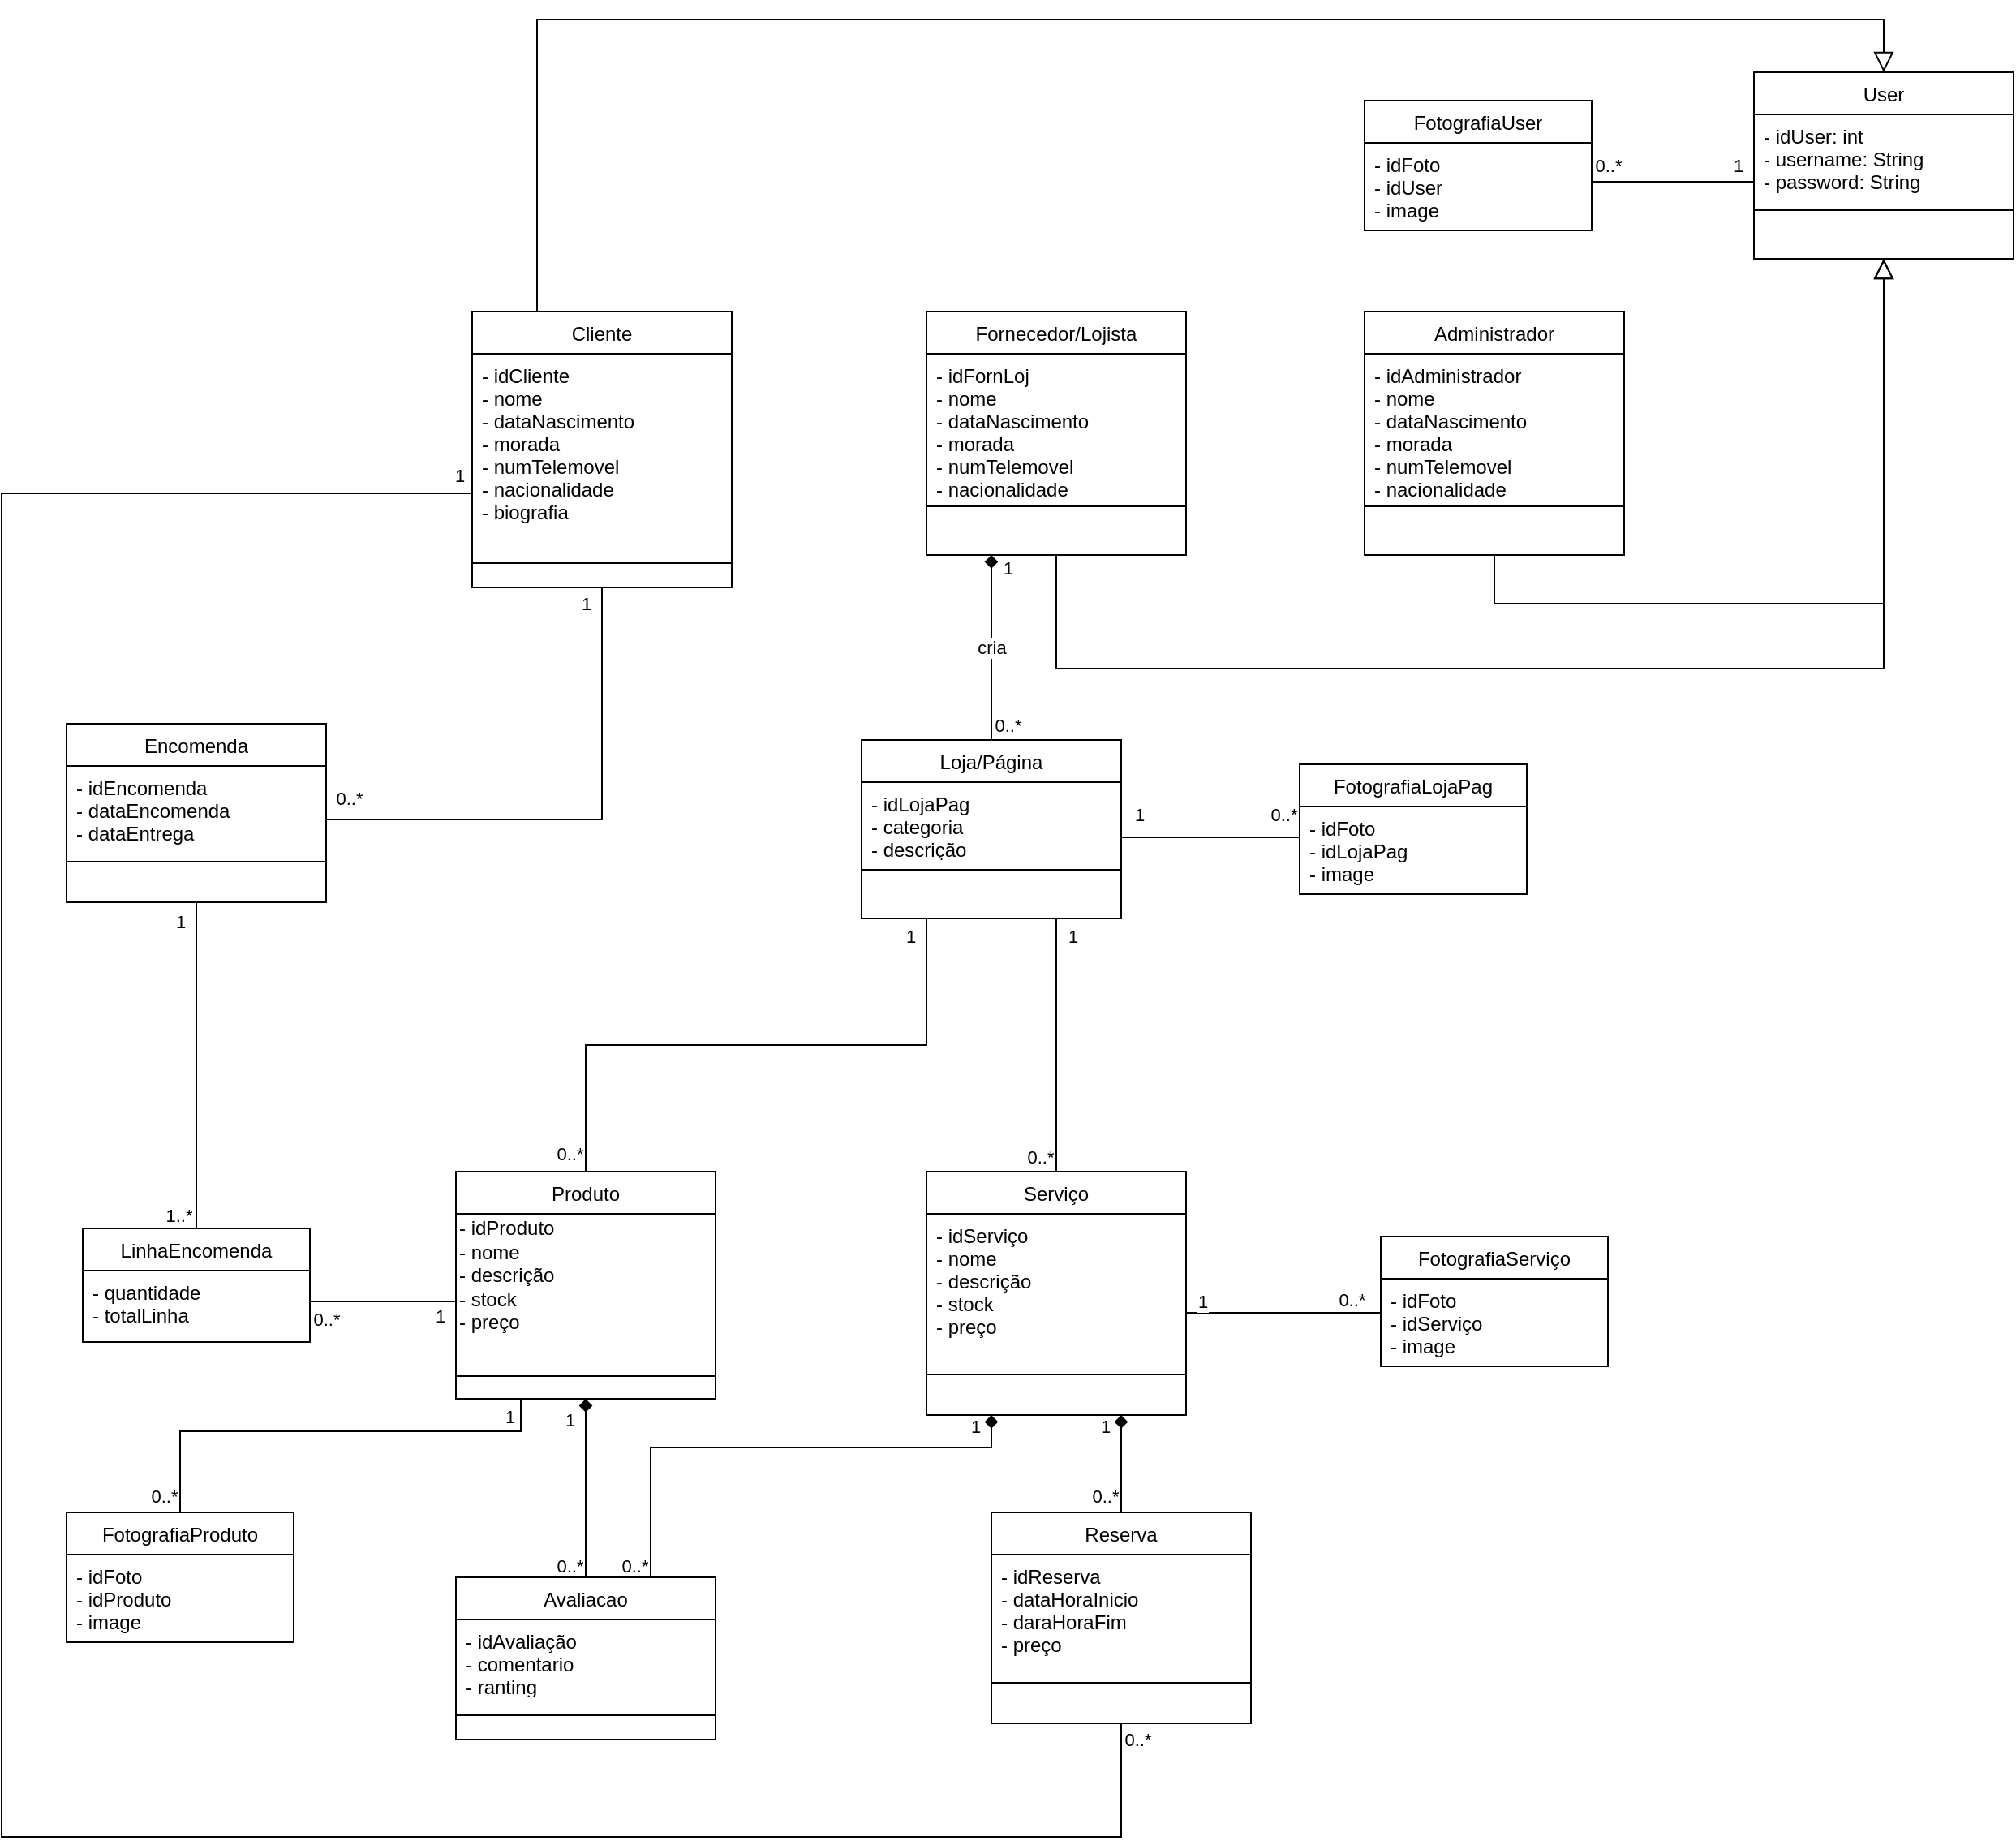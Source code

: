 <mxfile version="13.9.9" type="device"><diagram id="C5RBs43oDa-KdzZeNtuy" name="Page-1"><mxGraphModel dx="1730" dy="1012" grid="1" gridSize="10" guides="1" tooltips="1" connect="1" arrows="1" fold="1" page="1" pageScale="1" pageWidth="2339" pageHeight="3300" background="#FFFFFF" math="0" shadow="0"><root><mxCell id="WIyWlLk6GJQsqaUBKTNV-0"/><mxCell id="WIyWlLk6GJQsqaUBKTNV-1" parent="WIyWlLk6GJQsqaUBKTNV-0"/><mxCell id="zkfFHV4jXpPFQw0GAbJ--16" value="" style="endArrow=block;endSize=10;endFill=0;shadow=0;strokeWidth=1;rounded=0;edgeStyle=elbowEdgeStyle;elbow=vertical;" parent="WIyWlLk6GJQsqaUBKTNV-1" source="zkfFHV4jXpPFQw0GAbJ--13" target="zkfFHV4jXpPFQw0GAbJ--0" edge="1"><mxGeometry width="160" relative="1" as="geometry"><mxPoint x="1120" y="803" as="sourcePoint"/><mxPoint x="1220" y="701" as="targetPoint"/><Array as="points"><mxPoint x="1400" y="640"/></Array></mxGeometry></mxCell><mxCell id="8191qHP85RH_SQe95bTx-7" value="" style="endArrow=block;endSize=10;endFill=0;shadow=0;strokeWidth=1;rounded=0;edgeStyle=elbowEdgeStyle;elbow=vertical;exitX=0.25;exitY=0;exitDx=0;exitDy=0;entryX=0.5;entryY=0;entryDx=0;entryDy=0;" parent="WIyWlLk6GJQsqaUBKTNV-1" source="8191qHP85RH_SQe95bTx-0" target="zkfFHV4jXpPFQw0GAbJ--0" edge="1"><mxGeometry width="160" relative="1" as="geometry"><mxPoint x="1220" y="550" as="sourcePoint"/><mxPoint x="1400" y="160" as="targetPoint"/><Array as="points"><mxPoint x="1480" y="280"/><mxPoint x="1110" y="250"/></Array></mxGeometry></mxCell><mxCell id="8191qHP85RH_SQe95bTx-8" value="" style="endArrow=block;endSize=10;endFill=0;shadow=0;strokeWidth=1;rounded=0;edgeStyle=elbowEdgeStyle;elbow=vertical;exitX=0.5;exitY=1;exitDx=0;exitDy=0;entryX=0.5;entryY=1;entryDx=0;entryDy=0;" parent="WIyWlLk6GJQsqaUBKTNV-1" source="8191qHP85RH_SQe95bTx-3" target="zkfFHV4jXpPFQw0GAbJ--0" edge="1"><mxGeometry width="160" relative="1" as="geometry"><mxPoint x="1230" y="560" as="sourcePoint"/><mxPoint x="1320" y="830" as="targetPoint"/><Array as="points"><mxPoint x="1270" y="680"/></Array></mxGeometry></mxCell><mxCell id="DLieHKch5Ul0SXL9hOgr-6" value="cria" style="edgeStyle=orthogonalEdgeStyle;rounded=0;orthogonalLoop=1;jettySize=auto;html=1;exitX=0.25;exitY=1;exitDx=0;exitDy=0;entryX=0.5;entryY=0;entryDx=0;entryDy=0;startArrow=diamond;startFill=1;endArrow=none;endFill=0;endSize=6;startSize=6;" parent="WIyWlLk6GJQsqaUBKTNV-1" source="8191qHP85RH_SQe95bTx-3" target="DLieHKch5Ul0SXL9hOgr-3" edge="1"><mxGeometry relative="1" as="geometry"/></mxCell><mxCell id="DLieHKch5Ul0SXL9hOgr-52" value="0..*" style="edgeLabel;html=1;align=center;verticalAlign=middle;resizable=0;points=[];" parent="DLieHKch5Ul0SXL9hOgr-6" vertex="1" connectable="0"><mxGeometry x="0.833" y="1" relative="1" as="geometry"><mxPoint x="9" as="offset"/></mxGeometry></mxCell><mxCell id="DLieHKch5Ul0SXL9hOgr-53" value="1" style="edgeLabel;html=1;align=center;verticalAlign=middle;resizable=0;points=[];" parent="DLieHKch5Ul0SXL9hOgr-6" vertex="1" connectable="0"><mxGeometry x="-0.728" y="1" relative="1" as="geometry"><mxPoint x="9" y="-7.56" as="offset"/></mxGeometry></mxCell><mxCell id="DLieHKch5Ul0SXL9hOgr-13" style="rounded=0;orthogonalLoop=1;jettySize=auto;html=1;exitX=0.5;exitY=1;exitDx=0;exitDy=0;startArrow=none;startFill=0;endArrow=none;endFill=0;edgeStyle=elbowEdgeStyle;entryX=0.5;entryY=0;entryDx=0;entryDy=0;elbow=vertical;" parent="WIyWlLk6GJQsqaUBKTNV-1" source="DLieHKch5Ul0SXL9hOgr-23" target="RIAL1ClHD1Zjssgk6HvL-0" edge="1"><mxGeometry relative="1" as="geometry"><mxPoint x="1140" y="1070" as="targetPoint"/><Array as="points"><mxPoint x="490" y="930"/><mxPoint x="478" y="910"/></Array></mxGeometry></mxCell><mxCell id="DLieHKch5Ul0SXL9hOgr-74" value="1..*" style="edgeLabel;html=1;align=center;verticalAlign=middle;resizable=0;points=[];" parent="DLieHKch5Ul0SXL9hOgr-13" vertex="1" connectable="0"><mxGeometry x="0.955" y="-1" relative="1" as="geometry"><mxPoint x="-10" y="-3.93" as="offset"/></mxGeometry></mxCell><mxCell id="FjCnR0rjnPEpy0CXjO3r-3" value="1" style="edgeLabel;html=1;align=center;verticalAlign=middle;resizable=0;points=[];" vertex="1" connectable="0" parent="DLieHKch5Ul0SXL9hOgr-13"><mxGeometry x="-0.884" y="-1" relative="1" as="geometry"><mxPoint x="-9" as="offset"/></mxGeometry></mxCell><mxCell id="DLieHKch5Ul0SXL9hOgr-18" style="edgeStyle=orthogonalEdgeStyle;rounded=0;orthogonalLoop=1;jettySize=auto;html=1;entryX=0.5;entryY=0;entryDx=0;entryDy=0;startArrow=diamond;startFill=1;endArrow=none;endFill=0;exitX=0.5;exitY=1;exitDx=0;exitDy=0;" parent="WIyWlLk6GJQsqaUBKTNV-1" target="DLieHKch5Ul0SXL9hOgr-15" edge="1" source="DLieHKch5Ul0SXL9hOgr-7"><mxGeometry relative="1" as="geometry"><mxPoint x="730" y="1150" as="sourcePoint"/></mxGeometry></mxCell><mxCell id="DLieHKch5Ul0SXL9hOgr-63" value="0..*" style="edgeLabel;html=1;align=center;verticalAlign=middle;resizable=0;points=[];" parent="DLieHKch5Ul0SXL9hOgr-18" vertex="1" connectable="0"><mxGeometry x="0.907" relative="1" as="geometry"><mxPoint x="-10" y="-1.95" as="offset"/></mxGeometry></mxCell><mxCell id="FjCnR0rjnPEpy0CXjO3r-4" value="1" style="edgeLabel;html=1;align=center;verticalAlign=middle;resizable=0;points=[];" vertex="1" connectable="0" parent="DLieHKch5Ul0SXL9hOgr-18"><mxGeometry x="-0.769" y="-3" relative="1" as="geometry"><mxPoint x="-7" as="offset"/></mxGeometry></mxCell><mxCell id="DLieHKch5Ul0SXL9hOgr-27" style="edgeStyle=orthogonalEdgeStyle;rounded=0;orthogonalLoop=1;jettySize=auto;html=1;exitX=0.75;exitY=1;exitDx=0;exitDy=0;entryX=0.5;entryY=0;entryDx=0;entryDy=0;startArrow=diamond;startFill=1;endArrow=none;endFill=0;" parent="WIyWlLk6GJQsqaUBKTNV-1" source="DLieHKch5Ul0SXL9hOgr-10" target="DLieHKch5Ul0SXL9hOgr-20" edge="1"><mxGeometry relative="1" as="geometry"><Array as="points"><mxPoint x="1050" y="1190"/></Array></mxGeometry></mxCell><mxCell id="DLieHKch5Ul0SXL9hOgr-71" value="0..*" style="edgeLabel;html=1;align=center;verticalAlign=middle;resizable=0;points=[];" parent="DLieHKch5Ul0SXL9hOgr-27" vertex="1" connectable="0"><mxGeometry x="0.872" relative="1" as="geometry"><mxPoint x="-10" y="-6.47" as="offset"/></mxGeometry></mxCell><mxCell id="DLieHKch5Ul0SXL9hOgr-72" value="1" style="edgeLabel;html=1;align=center;verticalAlign=middle;resizable=0;points=[];" parent="DLieHKch5Ul0SXL9hOgr-27" vertex="1" connectable="0"><mxGeometry x="-0.941" y="-1" relative="1" as="geometry"><mxPoint x="-9" y="5.12" as="offset"/></mxGeometry></mxCell><mxCell id="DLieHKch5Ul0SXL9hOgr-29" style="edgeStyle=orthogonalEdgeStyle;rounded=0;orthogonalLoop=1;jettySize=auto;html=1;entryX=0.75;entryY=0;entryDx=0;entryDy=0;startArrow=diamond;startFill=1;endArrow=none;endFill=0;exitX=0.25;exitY=1;exitDx=0;exitDy=0;" parent="WIyWlLk6GJQsqaUBKTNV-1" source="DLieHKch5Ul0SXL9hOgr-10" target="DLieHKch5Ul0SXL9hOgr-15" edge="1"><mxGeometry relative="1" as="geometry"><Array as="points"><mxPoint x="970" y="1160"/><mxPoint x="760" y="1160"/><mxPoint x="760" y="1240"/></Array><mxPoint x="930" y="1070" as="sourcePoint"/></mxGeometry></mxCell><mxCell id="DLieHKch5Ul0SXL9hOgr-64" value="1" style="edgeLabel;html=1;align=center;verticalAlign=middle;resizable=0;points=[];" parent="DLieHKch5Ul0SXL9hOgr-29" vertex="1" connectable="0"><mxGeometry x="-0.957" y="-3" relative="1" as="geometry"><mxPoint x="-7" as="offset"/></mxGeometry></mxCell><mxCell id="DLieHKch5Ul0SXL9hOgr-65" value="0..*" style="edgeLabel;html=1;align=center;verticalAlign=middle;resizable=0;points=[];" parent="DLieHKch5Ul0SXL9hOgr-29" vertex="1" connectable="0"><mxGeometry x="0.939" y="1" relative="1" as="geometry"><mxPoint x="-11" y="1.95" as="offset"/></mxGeometry></mxCell><mxCell id="DLieHKch5Ul0SXL9hOgr-38" style="edgeStyle=elbowEdgeStyle;rounded=0;orthogonalLoop=1;jettySize=auto;elbow=vertical;html=1;entryX=0.5;entryY=0;entryDx=0;entryDy=0;startArrow=none;startFill=0;endArrow=none;endFill=0;exitX=0.75;exitY=1;exitDx=0;exitDy=0;" parent="WIyWlLk6GJQsqaUBKTNV-1" source="DLieHKch5Ul0SXL9hOgr-3" target="DLieHKch5Ul0SXL9hOgr-10" edge="1"><mxGeometry relative="1" as="geometry"><mxPoint x="1050" y="770" as="sourcePoint"/><Array as="points"><mxPoint x="1020" y="910"/></Array></mxGeometry></mxCell><mxCell id="DLieHKch5Ul0SXL9hOgr-75" value="0..*" style="edgeLabel;html=1;align=center;verticalAlign=middle;resizable=0;points=[];" parent="DLieHKch5Ul0SXL9hOgr-38" vertex="1" connectable="0"><mxGeometry x="0.878" relative="1" as="geometry"><mxPoint x="-10" as="offset"/></mxGeometry></mxCell><mxCell id="FjCnR0rjnPEpy0CXjO3r-2" value="1" style="edgeLabel;html=1;align=center;verticalAlign=middle;resizable=0;points=[];" vertex="1" connectable="0" parent="DLieHKch5Ul0SXL9hOgr-38"><mxGeometry x="-0.858" relative="1" as="geometry"><mxPoint x="10" as="offset"/></mxGeometry></mxCell><mxCell id="zkfFHV4jXpPFQw0GAbJ--0" value="User" style="swimlane;fontStyle=0;align=center;verticalAlign=top;childLayout=stackLayout;horizontal=1;startSize=26;horizontalStack=0;resizeParent=1;resizeLast=0;collapsible=1;marginBottom=0;rounded=0;shadow=0;strokeWidth=1;" parent="WIyWlLk6GJQsqaUBKTNV-1" vertex="1"><mxGeometry x="1440" y="312.5" width="160" height="115" as="geometry"><mxRectangle x="360" y="840" width="160" height="26" as="alternateBounds"/></mxGeometry></mxCell><mxCell id="zkfFHV4jXpPFQw0GAbJ--1" value="- idUser: int&#10;- username: String&#10;- password: String" style="text;align=left;verticalAlign=top;spacingLeft=4;spacingRight=4;overflow=hidden;rotatable=0;points=[[0,0.5],[1,0.5]];portConstraint=eastwest;" parent="zkfFHV4jXpPFQw0GAbJ--0" vertex="1"><mxGeometry y="26" width="160" height="54" as="geometry"/></mxCell><mxCell id="zkfFHV4jXpPFQw0GAbJ--4" value="" style="line;html=1;strokeWidth=1;align=left;verticalAlign=middle;spacingTop=-1;spacingLeft=3;spacingRight=3;rotatable=0;labelPosition=right;points=[];portConstraint=eastwest;" parent="zkfFHV4jXpPFQw0GAbJ--0" vertex="1"><mxGeometry y="80" width="160" height="10" as="geometry"/></mxCell><mxCell id="zkfFHV4jXpPFQw0GAbJ--13" value="Administrador" style="swimlane;fontStyle=0;align=center;verticalAlign=top;childLayout=stackLayout;horizontal=1;startSize=26;horizontalStack=0;resizeParent=1;resizeLast=0;collapsible=1;marginBottom=0;rounded=0;shadow=0;strokeWidth=1;" parent="WIyWlLk6GJQsqaUBKTNV-1" vertex="1"><mxGeometry x="1200" y="460" width="160" height="150" as="geometry"><mxRectangle x="340" y="380" width="170" height="26" as="alternateBounds"/></mxGeometry></mxCell><mxCell id="zkfFHV4jXpPFQw0GAbJ--14" value="- idAdministrador&#10;- nome&#10;- dataNascimento&#10;- morada&#10;- numTelemovel&#10;- nacionalidade" style="text;align=left;verticalAlign=top;spacingLeft=4;spacingRight=4;overflow=hidden;rotatable=0;points=[[0,0.5],[1,0.5]];portConstraint=eastwest;" parent="zkfFHV4jXpPFQw0GAbJ--13" vertex="1"><mxGeometry y="26" width="160" height="84" as="geometry"/></mxCell><mxCell id="zkfFHV4jXpPFQw0GAbJ--15" value="" style="line;html=1;strokeWidth=1;align=left;verticalAlign=middle;spacingTop=-1;spacingLeft=3;spacingRight=3;rotatable=0;labelPosition=right;points=[];portConstraint=eastwest;" parent="zkfFHV4jXpPFQw0GAbJ--13" vertex="1"><mxGeometry y="110" width="160" height="20" as="geometry"/></mxCell><mxCell id="8191qHP85RH_SQe95bTx-3" value="Fornecedor/Lojista" style="swimlane;fontStyle=0;align=center;verticalAlign=top;childLayout=stackLayout;horizontal=1;startSize=26;horizontalStack=0;resizeParent=1;resizeLast=0;collapsible=1;marginBottom=0;rounded=0;shadow=0;strokeWidth=1;" parent="WIyWlLk6GJQsqaUBKTNV-1" vertex="1"><mxGeometry x="930" y="460" width="160" height="150" as="geometry"><mxRectangle x="340" y="380" width="170" height="26" as="alternateBounds"/></mxGeometry></mxCell><mxCell id="8191qHP85RH_SQe95bTx-4" value="- idFornLoj&#10;- nome&#10;- dataNascimento&#10;- morada&#10;- numTelemovel&#10;- nacionalidade" style="text;align=left;verticalAlign=top;spacingLeft=4;spacingRight=4;overflow=hidden;rotatable=0;points=[[0,0.5],[1,0.5]];portConstraint=eastwest;" parent="8191qHP85RH_SQe95bTx-3" vertex="1"><mxGeometry y="26" width="160" height="84" as="geometry"/></mxCell><mxCell id="8191qHP85RH_SQe95bTx-5" value="" style="line;html=1;strokeWidth=1;align=left;verticalAlign=middle;spacingTop=-1;spacingLeft=3;spacingRight=3;rotatable=0;labelPosition=right;points=[];portConstraint=eastwest;" parent="8191qHP85RH_SQe95bTx-3" vertex="1"><mxGeometry y="110" width="160" height="20" as="geometry"/></mxCell><mxCell id="8191qHP85RH_SQe95bTx-0" value="Cliente" style="swimlane;fontStyle=0;align=center;verticalAlign=top;childLayout=stackLayout;horizontal=1;startSize=26;horizontalStack=0;resizeParent=1;resizeLast=0;collapsible=1;marginBottom=0;rounded=0;shadow=0;strokeWidth=1;" parent="WIyWlLk6GJQsqaUBKTNV-1" vertex="1"><mxGeometry x="650" y="460" width="160" height="170" as="geometry"><mxRectangle x="340" y="380" width="170" height="26" as="alternateBounds"/></mxGeometry></mxCell><mxCell id="8191qHP85RH_SQe95bTx-1" value="- idCliente&#10;- nome&#10;- dataNascimento&#10;- morada&#10;- numTelemovel&#10;- nacionalidade&#10;- biografia" style="text;align=left;verticalAlign=top;spacingLeft=4;spacingRight=4;overflow=hidden;rotatable=0;points=[[0,0.5],[1,0.5]];portConstraint=eastwest;" parent="8191qHP85RH_SQe95bTx-0" vertex="1"><mxGeometry y="26" width="160" height="114" as="geometry"/></mxCell><mxCell id="8191qHP85RH_SQe95bTx-2" value="" style="line;html=1;strokeWidth=1;align=left;verticalAlign=middle;spacingTop=-1;spacingLeft=3;spacingRight=3;rotatable=0;labelPosition=right;points=[];portConstraint=eastwest;" parent="8191qHP85RH_SQe95bTx-0" vertex="1"><mxGeometry y="140" width="160" height="30" as="geometry"/></mxCell><mxCell id="DLieHKch5Ul0SXL9hOgr-41" style="edgeStyle=orthogonalEdgeStyle;rounded=0;orthogonalLoop=1;jettySize=auto;html=1;startArrow=none;startFill=0;endArrow=none;endFill=0;exitX=0;exitY=0.75;exitDx=0;exitDy=0;entryX=0.5;entryY=1;entryDx=0;entryDy=0;" parent="WIyWlLk6GJQsqaUBKTNV-1" source="8191qHP85RH_SQe95bTx-0" target="DLieHKch5Ul0SXL9hOgr-20" edge="1"><mxGeometry relative="1" as="geometry"><Array as="points"><mxPoint x="650" y="572"/><mxPoint x="360" y="572"/><mxPoint x="360" y="1400"/><mxPoint x="1050" y="1400"/></Array><mxPoint x="1580" y="435" as="targetPoint"/></mxGeometry></mxCell><mxCell id="DLieHKch5Ul0SXL9hOgr-60" value="1" style="edgeLabel;html=1;align=center;verticalAlign=middle;resizable=0;points=[];" parent="DLieHKch5Ul0SXL9hOgr-41" vertex="1" connectable="0"><mxGeometry x="-0.984" y="-1" relative="1" as="geometry"><mxPoint x="-9.5" y="-11.5" as="offset"/></mxGeometry></mxCell><mxCell id="DLieHKch5Ul0SXL9hOgr-61" value="0..*" style="edgeLabel;html=1;align=center;verticalAlign=middle;resizable=0;points=[];" parent="DLieHKch5Ul0SXL9hOgr-41" vertex="1" connectable="0"><mxGeometry x="0.99" y="1" relative="1" as="geometry"><mxPoint x="11" as="offset"/></mxGeometry></mxCell><mxCell id="DLieHKch5Ul0SXL9hOgr-23" value="Encomenda" style="swimlane;fontStyle=0;align=center;verticalAlign=top;childLayout=stackLayout;horizontal=1;startSize=26;horizontalStack=0;resizeParent=1;resizeLast=0;collapsible=1;marginBottom=0;rounded=0;shadow=0;strokeWidth=1;" parent="WIyWlLk6GJQsqaUBKTNV-1" vertex="1"><mxGeometry x="400" y="714" width="160" height="110" as="geometry"><mxRectangle x="340" y="380" width="170" height="26" as="alternateBounds"/></mxGeometry></mxCell><mxCell id="DLieHKch5Ul0SXL9hOgr-24" value="- idEncomenda&#10;- dataEncomenda&#10;- dataEntrega" style="text;align=left;verticalAlign=top;spacingLeft=4;spacingRight=4;overflow=hidden;rotatable=0;points=[[0,0.5],[1,0.5]];portConstraint=eastwest;" parent="DLieHKch5Ul0SXL9hOgr-23" vertex="1"><mxGeometry y="26" width="160" height="54" as="geometry"/></mxCell><mxCell id="DLieHKch5Ul0SXL9hOgr-25" value="" style="line;html=1;strokeWidth=1;align=left;verticalAlign=middle;spacingTop=-1;spacingLeft=3;spacingRight=3;rotatable=0;labelPosition=right;points=[];portConstraint=eastwest;" parent="DLieHKch5Ul0SXL9hOgr-23" vertex="1"><mxGeometry y="80" width="160" height="10" as="geometry"/></mxCell><mxCell id="DLieHKch5Ul0SXL9hOgr-3" value="Loja/Página" style="swimlane;fontStyle=0;align=center;verticalAlign=top;childLayout=stackLayout;horizontal=1;startSize=26;horizontalStack=0;resizeParent=1;resizeLast=0;collapsible=1;marginBottom=0;rounded=0;shadow=0;strokeWidth=1;" parent="WIyWlLk6GJQsqaUBKTNV-1" vertex="1"><mxGeometry x="890" y="724" width="160" height="110" as="geometry"><mxRectangle x="340" y="380" width="170" height="26" as="alternateBounds"/></mxGeometry></mxCell><mxCell id="DLieHKch5Ul0SXL9hOgr-4" value="- idLojaPag&#10;- categoria&#10;- descrição&#10;" style="text;align=left;verticalAlign=top;spacingLeft=4;spacingRight=4;overflow=hidden;rotatable=0;points=[[0,0.5],[1,0.5]];portConstraint=eastwest;" parent="DLieHKch5Ul0SXL9hOgr-3" vertex="1"><mxGeometry y="26" width="160" height="44" as="geometry"/></mxCell><mxCell id="H_zWzXcQhMI4ghaJiMCY-3" value="" style="line;html=1;strokeWidth=1;align=left;verticalAlign=middle;spacingTop=-1;spacingLeft=3;spacingRight=3;rotatable=0;labelPosition=right;points=[];portConstraint=eastwest;" parent="DLieHKch5Ul0SXL9hOgr-3" vertex="1"><mxGeometry y="70" width="160" height="20" as="geometry"/></mxCell><mxCell id="RIAL1ClHD1Zjssgk6HvL-21" value="FotografiaUser" style="swimlane;fontStyle=0;childLayout=stackLayout;horizontal=1;startSize=26;fillColor=none;horizontalStack=0;resizeParent=1;resizeParentMax=0;resizeLast=0;collapsible=1;marginBottom=0;" parent="WIyWlLk6GJQsqaUBKTNV-1" vertex="1"><mxGeometry x="1200" y="330" width="140" height="80" as="geometry"/></mxCell><mxCell id="FjCnR0rjnPEpy0CXjO3r-12" value="- idFoto&#10;- idUser&#10;- image" style="text;strokeColor=none;fillColor=none;align=left;verticalAlign=top;spacingLeft=4;spacingRight=4;overflow=hidden;rotatable=0;points=[[0,0.5],[1,0.5]];portConstraint=eastwest;" vertex="1" parent="RIAL1ClHD1Zjssgk6HvL-21"><mxGeometry y="26" width="140" height="54" as="geometry"/></mxCell><mxCell id="DLieHKch5Ul0SXL9hOgr-7" value="Produto" style="swimlane;fontStyle=0;align=center;verticalAlign=top;childLayout=stackLayout;horizontal=1;startSize=26;horizontalStack=0;resizeParent=1;resizeLast=0;collapsible=1;marginBottom=0;rounded=0;shadow=0;strokeWidth=1;" parent="WIyWlLk6GJQsqaUBKTNV-1" vertex="1"><mxGeometry x="640" y="990" width="160" height="140" as="geometry"><mxRectangle x="340" y="380" width="170" height="26" as="alternateBounds"/></mxGeometry></mxCell><mxCell id="RIAL1ClHD1Zjssgk6HvL-17" value="- idProduto&lt;br style=&quot;padding: 0px ; margin: 0px&quot;&gt;- nome&lt;br style=&quot;padding: 0px ; margin: 0px&quot;&gt;- descrição&lt;br style=&quot;padding: 0px ; margin: 0px&quot;&gt;- stock&lt;br style=&quot;padding: 0px ; margin: 0px&quot;&gt;- preço&lt;div style=&quot;padding: 0px ; margin: 0px&quot;&gt;&lt;br style=&quot;padding: 0px ; margin: 0px ; text-align: left&quot;&gt;&lt;/div&gt;" style="text;html=1;align=left;verticalAlign=middle;resizable=0;points=[];autosize=1;" parent="DLieHKch5Ul0SXL9hOgr-7" vertex="1"><mxGeometry y="26" width="160" height="90" as="geometry"/></mxCell><mxCell id="DLieHKch5Ul0SXL9hOgr-9" value="" style="line;html=1;strokeWidth=1;align=left;verticalAlign=middle;spacingTop=-1;spacingLeft=3;spacingRight=3;rotatable=0;labelPosition=right;points=[];portConstraint=eastwest;" parent="DLieHKch5Ul0SXL9hOgr-7" vertex="1"><mxGeometry y="116" width="160" height="20" as="geometry"/></mxCell><mxCell id="DLieHKch5Ul0SXL9hOgr-10" value="Serviço" style="swimlane;fontStyle=0;align=center;verticalAlign=top;childLayout=stackLayout;horizontal=1;startSize=26;horizontalStack=0;resizeParent=1;resizeLast=0;collapsible=1;marginBottom=0;rounded=0;shadow=0;strokeWidth=1;" parent="WIyWlLk6GJQsqaUBKTNV-1" vertex="1"><mxGeometry x="930" y="990" width="160" height="150" as="geometry"><mxRectangle x="340" y="380" width="170" height="26" as="alternateBounds"/></mxGeometry></mxCell><mxCell id="DLieHKch5Ul0SXL9hOgr-11" value="- idServiço&#10;- nome&#10;- descrição&#10;- stock&#10;- preço" style="text;align=left;verticalAlign=top;spacingLeft=4;spacingRight=4;overflow=hidden;rotatable=0;points=[[0,0.5],[1,0.5]];portConstraint=eastwest;" parent="DLieHKch5Ul0SXL9hOgr-10" vertex="1"><mxGeometry y="26" width="160" height="84" as="geometry"/></mxCell><mxCell id="DLieHKch5Ul0SXL9hOgr-12" value="" style="line;html=1;strokeWidth=1;align=left;verticalAlign=middle;spacingTop=-1;spacingLeft=3;spacingRight=3;rotatable=0;labelPosition=right;points=[];portConstraint=eastwest;" parent="DLieHKch5Ul0SXL9hOgr-10" vertex="1"><mxGeometry y="110" width="160" height="30" as="geometry"/></mxCell><mxCell id="DLieHKch5Ul0SXL9hOgr-20" value="Reserva" style="swimlane;fontStyle=0;align=center;verticalAlign=top;childLayout=stackLayout;horizontal=1;startSize=26;horizontalStack=0;resizeParent=1;resizeLast=0;collapsible=1;marginBottom=0;rounded=0;shadow=0;strokeWidth=1;" parent="WIyWlLk6GJQsqaUBKTNV-1" vertex="1"><mxGeometry x="970" y="1200" width="160" height="130" as="geometry"><mxRectangle x="340" y="380" width="170" height="26" as="alternateBounds"/></mxGeometry></mxCell><mxCell id="DLieHKch5Ul0SXL9hOgr-21" value="- idReserva&#10;- dataHoraInicio&#10;- daraHoraFim&#10;- preço&#10;" style="text;align=left;verticalAlign=top;spacingLeft=4;spacingRight=4;overflow=hidden;rotatable=0;points=[[0,0.5],[1,0.5]];portConstraint=eastwest;" parent="DLieHKch5Ul0SXL9hOgr-20" vertex="1"><mxGeometry y="26" width="160" height="64" as="geometry"/></mxCell><mxCell id="DLieHKch5Ul0SXL9hOgr-22" value="" style="line;html=1;strokeWidth=1;align=left;verticalAlign=middle;spacingTop=-1;spacingLeft=3;spacingRight=3;rotatable=0;labelPosition=right;points=[];portConstraint=eastwest;" parent="DLieHKch5Ul0SXL9hOgr-20" vertex="1"><mxGeometry y="90" width="160" height="30" as="geometry"/></mxCell><mxCell id="DLieHKch5Ul0SXL9hOgr-15" value="Avaliacao" style="swimlane;fontStyle=0;align=center;verticalAlign=top;childLayout=stackLayout;horizontal=1;startSize=26;horizontalStack=0;resizeParent=1;resizeLast=0;collapsible=1;marginBottom=0;rounded=0;shadow=0;strokeWidth=1;" parent="WIyWlLk6GJQsqaUBKTNV-1" vertex="1"><mxGeometry x="640" y="1240" width="160" height="100" as="geometry"><mxRectangle x="340" y="380" width="170" height="26" as="alternateBounds"/></mxGeometry></mxCell><mxCell id="DLieHKch5Ul0SXL9hOgr-16" value="- idAvaliação&#10;- comentario&#10;- ranting" style="text;align=left;verticalAlign=top;spacingLeft=4;spacingRight=4;overflow=hidden;rotatable=0;points=[[0,0.5],[1,0.5]];portConstraint=eastwest;" parent="DLieHKch5Ul0SXL9hOgr-15" vertex="1"><mxGeometry y="26" width="160" height="44" as="geometry"/></mxCell><mxCell id="DLieHKch5Ul0SXL9hOgr-17" value="" style="line;html=1;strokeWidth=1;align=left;verticalAlign=middle;spacingTop=-1;spacingLeft=3;spacingRight=3;rotatable=0;labelPosition=right;points=[];portConstraint=eastwest;" parent="DLieHKch5Ul0SXL9hOgr-15" vertex="1"><mxGeometry y="70" width="160" height="30" as="geometry"/></mxCell><mxCell id="RIAL1ClHD1Zjssgk6HvL-8" style="rounded=0;orthogonalLoop=1;jettySize=auto;html=1;startArrow=none;startFill=0;endArrow=none;endFill=0;edgeStyle=elbowEdgeStyle;elbow=vertical;exitX=0.25;exitY=1;exitDx=0;exitDy=0;" parent="WIyWlLk6GJQsqaUBKTNV-1" source="DLieHKch5Ul0SXL9hOgr-7" target="RIAL1ClHD1Zjssgk6HvL-4" edge="1"><mxGeometry relative="1" as="geometry"><mxPoint x="950" y="1086" as="targetPoint"/><mxPoint x="1110" y="930" as="sourcePoint"/><Array as="points"><mxPoint x="560" y="1150"/><mxPoint x="560" y="1130"/><mxPoint x="910" y="1050"/></Array></mxGeometry></mxCell><mxCell id="RIAL1ClHD1Zjssgk6HvL-9" value="0..*" style="edgeLabel;html=1;align=center;verticalAlign=middle;resizable=0;points=[];" parent="RIAL1ClHD1Zjssgk6HvL-8" vertex="1" connectable="0"><mxGeometry x="0.955" y="-1" relative="1" as="geometry"><mxPoint x="-9" y="-3.53" as="offset"/></mxGeometry></mxCell><mxCell id="RIAL1ClHD1Zjssgk6HvL-10" value="1" style="edgeLabel;html=1;align=center;verticalAlign=middle;resizable=0;points=[];" parent="RIAL1ClHD1Zjssgk6HvL-8" vertex="1" connectable="0"><mxGeometry x="-0.94" relative="1" as="geometry"><mxPoint x="-7" y="1.76" as="offset"/></mxGeometry></mxCell><mxCell id="RIAL1ClHD1Zjssgk6HvL-0" value="LinhaEncomenda" style="swimlane;fontStyle=0;childLayout=stackLayout;horizontal=1;startSize=26;fillColor=none;horizontalStack=0;resizeParent=1;resizeParentMax=0;resizeLast=0;collapsible=1;marginBottom=0;" parent="WIyWlLk6GJQsqaUBKTNV-1" vertex="1"><mxGeometry x="410" y="1025" width="140" height="70" as="geometry"/></mxCell><mxCell id="RIAL1ClHD1Zjssgk6HvL-1" value="- quantidade&#10;- totalLinha" style="text;strokeColor=none;fillColor=none;align=left;verticalAlign=top;spacingLeft=4;spacingRight=4;overflow=hidden;rotatable=0;points=[[0,0.5],[1,0.5]];portConstraint=eastwest;" parent="RIAL1ClHD1Zjssgk6HvL-0" vertex="1"><mxGeometry y="26" width="140" height="44" as="geometry"/></mxCell><mxCell id="RIAL1ClHD1Zjssgk6HvL-11" style="rounded=0;orthogonalLoop=1;jettySize=auto;html=1;startArrow=none;startFill=0;endArrow=none;endFill=0;edgeStyle=elbowEdgeStyle;elbow=vertical;exitX=0.25;exitY=1;exitDx=0;exitDy=0;entryX=0.5;entryY=0;entryDx=0;entryDy=0;" parent="WIyWlLk6GJQsqaUBKTNV-1" edge="1" target="DLieHKch5Ul0SXL9hOgr-7" source="DLieHKch5Ul0SXL9hOgr-3"><mxGeometry relative="1" as="geometry"><mxPoint x="780" y="990" as="targetPoint"/><mxPoint x="940" y="830" as="sourcePoint"/></mxGeometry></mxCell><mxCell id="RIAL1ClHD1Zjssgk6HvL-12" value="0..*" style="edgeLabel;html=1;align=center;verticalAlign=middle;resizable=0;points=[];" parent="RIAL1ClHD1Zjssgk6HvL-11" vertex="1" connectable="0"><mxGeometry x="0.955" y="-1" relative="1" as="geometry"><mxPoint x="-9" y="-2.93" as="offset"/></mxGeometry></mxCell><mxCell id="RIAL1ClHD1Zjssgk6HvL-13" value="1" style="edgeLabel;html=1;align=center;verticalAlign=middle;resizable=0;points=[];" parent="RIAL1ClHD1Zjssgk6HvL-11" vertex="1" connectable="0"><mxGeometry x="-0.94" relative="1" as="geometry"><mxPoint x="-10" as="offset"/></mxGeometry></mxCell><mxCell id="RIAL1ClHD1Zjssgk6HvL-14" style="rounded=0;orthogonalLoop=1;jettySize=auto;html=1;startArrow=none;startFill=0;endArrow=none;endFill=0;edgeStyle=elbowEdgeStyle;elbow=vertical;exitX=1;exitY=0.5;exitDx=0;exitDy=0;entryX=0;entryY=0.608;entryDx=0;entryDy=0;entryPerimeter=0;" parent="WIyWlLk6GJQsqaUBKTNV-1" source="RIAL1ClHD1Zjssgk6HvL-1" edge="1" target="RIAL1ClHD1Zjssgk6HvL-17"><mxGeometry relative="1" as="geometry"><mxPoint x="620" y="1080" as="targetPoint"/><mxPoint x="590" y="1050" as="sourcePoint"/><Array as="points"><mxPoint x="570" y="1070"/></Array></mxGeometry></mxCell><mxCell id="RIAL1ClHD1Zjssgk6HvL-15" value="1" style="edgeLabel;html=1;align=center;verticalAlign=middle;resizable=0;points=[];" parent="RIAL1ClHD1Zjssgk6HvL-14" vertex="1" connectable="0"><mxGeometry x="0.955" y="-1" relative="1" as="geometry"><mxPoint x="-9" y="8" as="offset"/></mxGeometry></mxCell><mxCell id="RIAL1ClHD1Zjssgk6HvL-16" value="0..*" style="edgeLabel;html=1;align=center;verticalAlign=middle;resizable=0;points=[];" parent="RIAL1ClHD1Zjssgk6HvL-14" vertex="1" connectable="0"><mxGeometry x="-0.94" relative="1" as="geometry"><mxPoint x="10.0" y="10.53" as="offset"/></mxGeometry></mxCell><mxCell id="RIAL1ClHD1Zjssgk6HvL-18" style="rounded=0;orthogonalLoop=1;jettySize=auto;html=1;exitX=0.5;exitY=1;exitDx=0;exitDy=0;startArrow=none;startFill=0;endArrow=none;endFill=0;edgeStyle=elbowEdgeStyle;elbow=vertical;entryX=1;entryY=0.5;entryDx=0;entryDy=0;" parent="WIyWlLk6GJQsqaUBKTNV-1" source="8191qHP85RH_SQe95bTx-0" target="DLieHKch5Ul0SXL9hOgr-24" edge="1"><mxGeometry relative="1" as="geometry"><mxPoint x="790" y="1000" as="targetPoint"/><mxPoint x="950" y="854" as="sourcePoint"/><Array as="points"><mxPoint x="650" y="773"/></Array></mxGeometry></mxCell><mxCell id="RIAL1ClHD1Zjssgk6HvL-19" value="0..*" style="edgeLabel;html=1;align=center;verticalAlign=middle;resizable=0;points=[];" parent="RIAL1ClHD1Zjssgk6HvL-18" vertex="1" connectable="0"><mxGeometry x="0.955" y="-1" relative="1" as="geometry"><mxPoint x="13" y="-12" as="offset"/></mxGeometry></mxCell><mxCell id="RIAL1ClHD1Zjssgk6HvL-20" value="1" style="edgeLabel;html=1;align=center;verticalAlign=middle;resizable=0;points=[];" parent="RIAL1ClHD1Zjssgk6HvL-18" vertex="1" connectable="0"><mxGeometry x="-0.94" relative="1" as="geometry"><mxPoint x="-10" as="offset"/></mxGeometry></mxCell><mxCell id="RIAL1ClHD1Zjssgk6HvL-25" style="rounded=0;orthogonalLoop=1;jettySize=auto;html=1;startArrow=none;startFill=0;endArrow=none;endFill=0;edgeStyle=elbowEdgeStyle;elbow=vertical;entryX=1;entryY=0.5;entryDx=0;entryDy=0;exitX=0.001;exitY=0.769;exitDx=0;exitDy=0;exitPerimeter=0;" parent="WIyWlLk6GJQsqaUBKTNV-1" source="zkfFHV4jXpPFQw0GAbJ--1" target="FjCnR0rjnPEpy0CXjO3r-12" edge="1"><mxGeometry relative="1" as="geometry"><mxPoint x="1390" y="350" as="targetPoint"/><mxPoint x="1410" y="360" as="sourcePoint"/><Array as="points"><mxPoint x="1400" y="380"/><mxPoint x="1390" y="383"/><mxPoint x="1370" y="373"/><mxPoint x="1390" y="370.5"/></Array></mxGeometry></mxCell><mxCell id="RIAL1ClHD1Zjssgk6HvL-26" value="0..*" style="edgeLabel;html=1;align=center;verticalAlign=middle;resizable=0;points=[];" parent="RIAL1ClHD1Zjssgk6HvL-25" vertex="1" connectable="0"><mxGeometry x="0.955" y="-1" relative="1" as="geometry"><mxPoint x="11.0" y="-10.75" as="offset"/></mxGeometry></mxCell><mxCell id="RIAL1ClHD1Zjssgk6HvL-27" value="1" style="edgeLabel;html=1;align=center;verticalAlign=middle;resizable=0;points=[];" parent="RIAL1ClHD1Zjssgk6HvL-25" vertex="1" connectable="0"><mxGeometry x="-0.94" relative="1" as="geometry"><mxPoint x="-7" y="-10" as="offset"/></mxGeometry></mxCell><mxCell id="RIAL1ClHD1Zjssgk6HvL-4" value="FotografiaProduto" style="swimlane;fontStyle=0;childLayout=stackLayout;horizontal=1;startSize=26;fillColor=none;horizontalStack=0;resizeParent=1;resizeParentMax=0;resizeLast=0;collapsible=1;marginBottom=0;" parent="WIyWlLk6GJQsqaUBKTNV-1" vertex="1"><mxGeometry x="400" y="1200" width="140" height="80" as="geometry"/></mxCell><mxCell id="FjCnR0rjnPEpy0CXjO3r-13" value="- idFoto&#10;- idProduto&#10;- image" style="text;strokeColor=none;fillColor=none;align=left;verticalAlign=top;spacingLeft=4;spacingRight=4;overflow=hidden;rotatable=0;points=[[0,0.5],[1,0.5]];portConstraint=eastwest;" vertex="1" parent="RIAL1ClHD1Zjssgk6HvL-4"><mxGeometry y="26" width="140" height="54" as="geometry"/></mxCell><mxCell id="RIAL1ClHD1Zjssgk6HvL-28" value="FotografiaServiço" style="swimlane;fontStyle=0;childLayout=stackLayout;horizontal=1;startSize=26;fillColor=none;horizontalStack=0;resizeParent=1;resizeParentMax=0;resizeLast=0;collapsible=1;marginBottom=0;" parent="WIyWlLk6GJQsqaUBKTNV-1" vertex="1"><mxGeometry x="1210" y="1030" width="140" height="80" as="geometry"/></mxCell><mxCell id="FjCnR0rjnPEpy0CXjO3r-6" value="- idFoto&#10;- idServiço&#10;- image" style="text;strokeColor=none;fillColor=none;align=left;verticalAlign=top;spacingLeft=4;spacingRight=4;overflow=hidden;rotatable=0;points=[[0,0.5],[1,0.5]];portConstraint=eastwest;" vertex="1" parent="RIAL1ClHD1Zjssgk6HvL-28"><mxGeometry y="26" width="140" height="54" as="geometry"/></mxCell><mxCell id="RIAL1ClHD1Zjssgk6HvL-32" style="rounded=0;orthogonalLoop=1;jettySize=auto;html=1;startArrow=none;startFill=0;endArrow=none;endFill=0;edgeStyle=elbowEdgeStyle;elbow=vertical;exitX=0;exitY=0.5;exitDx=0;exitDy=0;" parent="WIyWlLk6GJQsqaUBKTNV-1" source="FjCnR0rjnPEpy0CXjO3r-6" edge="1"><mxGeometry relative="1" as="geometry"><mxPoint x="1090" y="1077" as="targetPoint"/><mxPoint x="1190" y="1120" as="sourcePoint"/><Array as="points"><mxPoint x="1100" y="1077"/><mxPoint x="1430" y="987"/></Array></mxGeometry></mxCell><mxCell id="RIAL1ClHD1Zjssgk6HvL-34" value="0..*" style="edgeLabel;html=1;align=center;verticalAlign=middle;resizable=0;points=[];" parent="RIAL1ClHD1Zjssgk6HvL-32" vertex="1" connectable="0"><mxGeometry x="-0.94" relative="1" as="geometry"><mxPoint x="-18" y="-10" as="offset"/></mxGeometry></mxCell><mxCell id="FjCnR0rjnPEpy0CXjO3r-11" value="1" style="edgeLabel;html=1;align=center;verticalAlign=middle;resizable=0;points=[];" vertex="1" connectable="0" parent="RIAL1ClHD1Zjssgk6HvL-32"><mxGeometry x="0.77" y="1" relative="1" as="geometry"><mxPoint x="-4.33" y="-8" as="offset"/></mxGeometry></mxCell><mxCell id="RIAL1ClHD1Zjssgk6HvL-39" style="rounded=0;orthogonalLoop=1;jettySize=auto;html=1;startArrow=none;startFill=0;endArrow=none;endFill=0;edgeStyle=elbowEdgeStyle;elbow=vertical;exitX=0;exitY=0.5;exitDx=0;exitDy=0;entryX=1;entryY=0.764;entryDx=0;entryDy=0;entryPerimeter=0;" parent="WIyWlLk6GJQsqaUBKTNV-1" source="RIAL1ClHD1Zjssgk6HvL-36" target="DLieHKch5Ul0SXL9hOgr-4" edge="1"><mxGeometry relative="1" as="geometry"><mxPoint x="1050" y="784" as="targetPoint"/><mxPoint x="1160" y="785.0" as="sourcePoint"/><Array as="points"><mxPoint x="1060" y="784"/><mxPoint x="1390" y="694"/></Array></mxGeometry></mxCell><mxCell id="RIAL1ClHD1Zjssgk6HvL-40" value="1" style="edgeLabel;html=1;align=center;verticalAlign=middle;resizable=0;points=[];" parent="RIAL1ClHD1Zjssgk6HvL-39" vertex="1" connectable="0"><mxGeometry x="0.955" y="-1" relative="1" as="geometry"><mxPoint x="8" y="-13" as="offset"/></mxGeometry></mxCell><mxCell id="RIAL1ClHD1Zjssgk6HvL-41" value="0..*" style="edgeLabel;html=1;align=center;verticalAlign=middle;resizable=0;points=[];" parent="RIAL1ClHD1Zjssgk6HvL-39" vertex="1" connectable="0"><mxGeometry x="-0.94" relative="1" as="geometry"><mxPoint x="-10" y="-18.47" as="offset"/></mxGeometry></mxCell><mxCell id="RIAL1ClHD1Zjssgk6HvL-35" value="FotografiaLojaPag" style="swimlane;fontStyle=0;childLayout=stackLayout;horizontal=1;startSize=26;fillColor=none;horizontalStack=0;resizeParent=1;resizeParentMax=0;resizeLast=0;collapsible=1;marginBottom=0;" parent="WIyWlLk6GJQsqaUBKTNV-1" vertex="1"><mxGeometry x="1160" y="739" width="140" height="80" as="geometry"/></mxCell><mxCell id="RIAL1ClHD1Zjssgk6HvL-36" value="- idFoto&#10;- idLojaPag&#10;- image" style="text;strokeColor=none;fillColor=none;align=left;verticalAlign=top;spacingLeft=4;spacingRight=4;overflow=hidden;rotatable=0;points=[[0,0.5],[1,0.5]];portConstraint=eastwest;" parent="RIAL1ClHD1Zjssgk6HvL-35" vertex="1"><mxGeometry y="26" width="140" height="54" as="geometry"/></mxCell></root></mxGraphModel></diagram></mxfile>